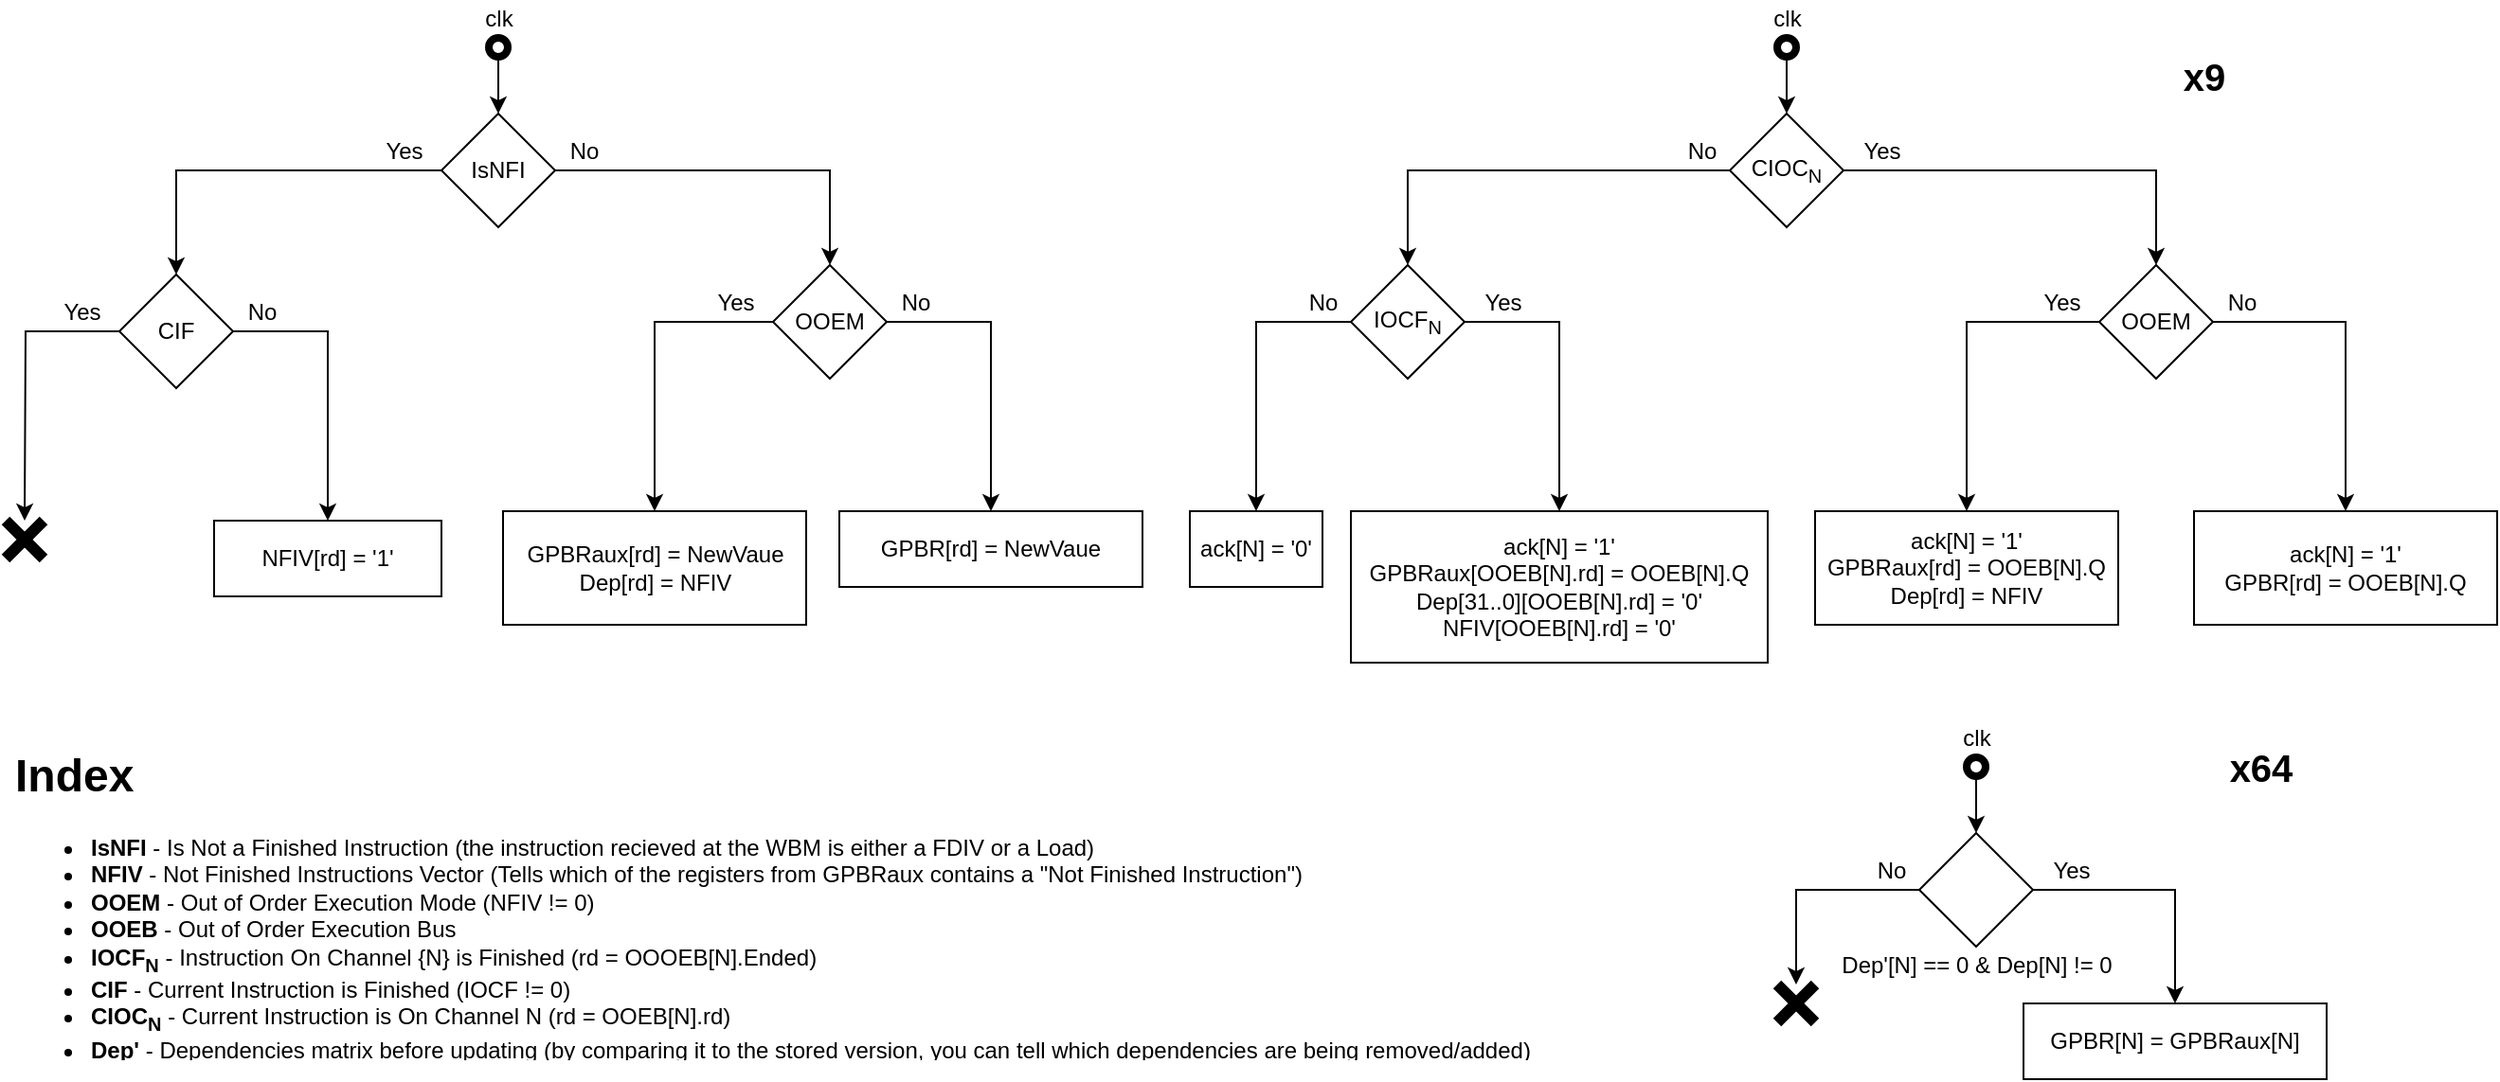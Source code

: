 <mxfile version="12.3.2" type="device" pages="1"><diagram id="M6PKqQrLk2gkcppF8Ytw" name="Page-1"><mxGraphModel dx="1113" dy="800" grid="1" gridSize="10" guides="1" tooltips="1" connect="1" arrows="1" fold="1" page="1" pageScale="1" pageWidth="4681" pageHeight="3300" math="0" shadow="0"><root><mxCell id="0"/><mxCell id="1" parent="0"/><mxCell id="xBqDqZ704QonJifRxaVN-2" value="NFIV[rd] = '1'" style="rounded=0;whiteSpace=wrap;html=1;" parent="1" vertex="1"><mxGeometry x="310" y="325" width="120" height="40" as="geometry"/></mxCell><mxCell id="xBqDqZ704QonJifRxaVN-3" value="GPBRaux[rd] = NewVaue&lt;br&gt;Dep[rd] = NFIV" style="rounded=0;whiteSpace=wrap;html=1;" parent="1" vertex="1"><mxGeometry x="462.5" y="320" width="160" height="60" as="geometry"/></mxCell><mxCell id="xBqDqZ704QonJifRxaVN-4" value="GPBR[rd] = NewVaue" style="rounded=0;whiteSpace=wrap;html=1;" parent="1" vertex="1"><mxGeometry x="640" y="320" width="160" height="40" as="geometry"/></mxCell><mxCell id="xBqDqZ704QonJifRxaVN-7" style="edgeStyle=orthogonalEdgeStyle;rounded=0;orthogonalLoop=1;jettySize=auto;html=1;exitX=0;exitY=0.5;exitDx=0;exitDy=0;entryX=0.5;entryY=0;entryDx=0;entryDy=0;" parent="1" source="xBqDqZ704QonJifRxaVN-5" target="xBqDqZ704QonJifRxaVN-6" edge="1"><mxGeometry relative="1" as="geometry"/></mxCell><mxCell id="xBqDqZ704QonJifRxaVN-9" style="edgeStyle=orthogonalEdgeStyle;rounded=0;orthogonalLoop=1;jettySize=auto;html=1;exitX=1;exitY=0.5;exitDx=0;exitDy=0;entryX=0.5;entryY=0;entryDx=0;entryDy=0;" parent="1" source="xBqDqZ704QonJifRxaVN-5" target="xBqDqZ704QonJifRxaVN-8" edge="1"><mxGeometry relative="1" as="geometry"/></mxCell><mxCell id="xBqDqZ704QonJifRxaVN-5" value="IsNFI" style="rhombus;whiteSpace=wrap;html=1;" parent="1" vertex="1"><mxGeometry x="430" y="110" width="60" height="60" as="geometry"/></mxCell><mxCell id="xBqDqZ704QonJifRxaVN-10" style="edgeStyle=orthogonalEdgeStyle;rounded=0;orthogonalLoop=1;jettySize=auto;html=1;exitX=1;exitY=0.5;exitDx=0;exitDy=0;entryX=0.5;entryY=0;entryDx=0;entryDy=0;" parent="1" source="xBqDqZ704QonJifRxaVN-6" target="xBqDqZ704QonJifRxaVN-2" edge="1"><mxGeometry relative="1" as="geometry"/></mxCell><mxCell id="xBqDqZ704QonJifRxaVN-20" style="edgeStyle=orthogonalEdgeStyle;rounded=0;orthogonalLoop=1;jettySize=auto;html=1;exitX=0;exitY=0.5;exitDx=0;exitDy=0;" parent="1" source="xBqDqZ704QonJifRxaVN-6" edge="1"><mxGeometry relative="1" as="geometry"><mxPoint x="210" y="325" as="targetPoint"/></mxGeometry></mxCell><mxCell id="xBqDqZ704QonJifRxaVN-6" value="CIF" style="rhombus;whiteSpace=wrap;html=1;" parent="1" vertex="1"><mxGeometry x="260" y="195" width="60" height="60" as="geometry"/></mxCell><mxCell id="xBqDqZ704QonJifRxaVN-11" style="edgeStyle=orthogonalEdgeStyle;rounded=0;orthogonalLoop=1;jettySize=auto;html=1;exitX=0;exitY=0.5;exitDx=0;exitDy=0;entryX=0.5;entryY=0;entryDx=0;entryDy=0;" parent="1" source="xBqDqZ704QonJifRxaVN-8" target="xBqDqZ704QonJifRxaVN-3" edge="1"><mxGeometry relative="1" as="geometry"/></mxCell><mxCell id="xBqDqZ704QonJifRxaVN-12" style="edgeStyle=orthogonalEdgeStyle;rounded=0;orthogonalLoop=1;jettySize=auto;html=1;exitX=1;exitY=0.5;exitDx=0;exitDy=0;entryX=0.5;entryY=0;entryDx=0;entryDy=0;" parent="1" source="xBqDqZ704QonJifRxaVN-8" target="xBqDqZ704QonJifRxaVN-4" edge="1"><mxGeometry relative="1" as="geometry"/></mxCell><mxCell id="xBqDqZ704QonJifRxaVN-8" value="OOEM" style="rhombus;whiteSpace=wrap;html=1;" parent="1" vertex="1"><mxGeometry x="605" y="190" width="60" height="60" as="geometry"/></mxCell><mxCell id="xBqDqZ704QonJifRxaVN-13" value="Yes" style="text;html=1;align=center;verticalAlign=middle;resizable=0;points=[];;autosize=1;" parent="1" vertex="1"><mxGeometry x="390" y="120" width="40" height="20" as="geometry"/></mxCell><mxCell id="xBqDqZ704QonJifRxaVN-14" value="No" style="text;html=1;align=center;verticalAlign=middle;resizable=0;points=[];;autosize=1;" parent="1" vertex="1"><mxGeometry x="490" y="120" width="30" height="20" as="geometry"/></mxCell><mxCell id="xBqDqZ704QonJifRxaVN-16" value="Yes" style="text;html=1;align=center;verticalAlign=middle;resizable=0;points=[];;autosize=1;" parent="1" vertex="1"><mxGeometry x="565" y="200" width="40" height="20" as="geometry"/></mxCell><mxCell id="xBqDqZ704QonJifRxaVN-17" value="No" style="text;html=1;align=center;verticalAlign=middle;resizable=0;points=[];;autosize=1;" parent="1" vertex="1"><mxGeometry x="665" y="200" width="30" height="20" as="geometry"/></mxCell><mxCell id="xBqDqZ704QonJifRxaVN-18" value="No" style="text;html=1;align=center;verticalAlign=middle;resizable=0;points=[];;autosize=1;" parent="1" vertex="1"><mxGeometry x="320" y="205" width="30" height="20" as="geometry"/></mxCell><mxCell id="xBqDqZ704QonJifRxaVN-19" value="Yes" style="text;html=1;align=center;verticalAlign=middle;resizable=0;points=[];;autosize=1;" parent="1" vertex="1"><mxGeometry x="220" y="205" width="40" height="20" as="geometry"/></mxCell><mxCell id="xBqDqZ704QonJifRxaVN-23" value="" style="group;rounded=1;arcSize=0;" parent="1" vertex="1" connectable="0"><mxGeometry x="200" y="325" width="20" height="20" as="geometry"/></mxCell><mxCell id="xBqDqZ704QonJifRxaVN-21" value="" style="endArrow=none;html=1;strokeWidth=6;" parent="xBqDqZ704QonJifRxaVN-23" edge="1"><mxGeometry width="50" height="50" relative="1" as="geometry"><mxPoint y="20" as="sourcePoint"/><mxPoint x="20" as="targetPoint"/></mxGeometry></mxCell><mxCell id="xBqDqZ704QonJifRxaVN-22" value="" style="endArrow=none;html=1;strokeWidth=6;" parent="xBqDqZ704QonJifRxaVN-23" edge="1"><mxGeometry width="50" height="50" relative="1" as="geometry"><mxPoint as="sourcePoint"/><mxPoint x="20" y="20" as="targetPoint"/></mxGeometry></mxCell><mxCell id="xBqDqZ704QonJifRxaVN-26" value="" style="edgeStyle=orthogonalEdgeStyle;rounded=0;orthogonalLoop=1;jettySize=auto;html=1;strokeWidth=1;" parent="1" source="xBqDqZ704QonJifRxaVN-24" target="xBqDqZ704QonJifRxaVN-5" edge="1"><mxGeometry relative="1" as="geometry"/></mxCell><mxCell id="xBqDqZ704QonJifRxaVN-24" value="" style="ellipse;whiteSpace=wrap;html=1;rounded=1;strokeWidth=4;" parent="1" vertex="1"><mxGeometry x="455" y="70" width="10" height="10" as="geometry"/></mxCell><mxCell id="xBqDqZ704QonJifRxaVN-27" value="clk" style="text;html=1;align=center;verticalAlign=middle;resizable=0;points=[];;autosize=1;" parent="1" vertex="1"><mxGeometry x="445" y="50" width="30" height="20" as="geometry"/></mxCell><mxCell id="xBqDqZ704QonJifRxaVN-28" value="ack[N] = '1'&lt;br&gt;GPBRaux[OOEB[N].rd] = OOEB[N].Q&lt;br&gt;Dep[31..0][OOEB[N].rd] = '0'&lt;br&gt;NFIV[OOEB[N].rd] = '0'" style="rounded=0;whiteSpace=wrap;html=1;" parent="1" vertex="1"><mxGeometry x="910" y="320" width="220" height="80" as="geometry"/></mxCell><mxCell id="xBqDqZ704QonJifRxaVN-29" value="ack[N] = '1'&lt;br&gt;GPBRaux[rd] = OOEB[N].Q&lt;br&gt;Dep[rd] = NFIV" style="rounded=0;whiteSpace=wrap;html=1;" parent="1" vertex="1"><mxGeometry x="1155" y="320" width="160" height="60" as="geometry"/></mxCell><mxCell id="xBqDqZ704QonJifRxaVN-30" value="ack[N] = '1'&lt;br&gt;GPBR[rd] = OOEB[N].Q" style="rounded=0;whiteSpace=wrap;html=1;" parent="1" vertex="1"><mxGeometry x="1355" y="320" width="160" height="60" as="geometry"/></mxCell><mxCell id="xBqDqZ704QonJifRxaVN-31" style="edgeStyle=orthogonalEdgeStyle;rounded=0;orthogonalLoop=1;jettySize=auto;html=1;exitX=0;exitY=0.5;exitDx=0;exitDy=0;entryX=0.5;entryY=0;entryDx=0;entryDy=0;" parent="1" source="xBqDqZ704QonJifRxaVN-33" target="xBqDqZ704QonJifRxaVN-36" edge="1"><mxGeometry relative="1" as="geometry"/></mxCell><mxCell id="xBqDqZ704QonJifRxaVN-32" style="edgeStyle=orthogonalEdgeStyle;rounded=0;orthogonalLoop=1;jettySize=auto;html=1;exitX=1;exitY=0.5;exitDx=0;exitDy=0;entryX=0.5;entryY=0;entryDx=0;entryDy=0;" parent="1" source="xBqDqZ704QonJifRxaVN-33" target="xBqDqZ704QonJifRxaVN-39" edge="1"><mxGeometry relative="1" as="geometry"/></mxCell><mxCell id="xBqDqZ704QonJifRxaVN-33" value="CIOC&lt;sub&gt;N&lt;/sub&gt;" style="rhombus;whiteSpace=wrap;html=1;" parent="1" vertex="1"><mxGeometry x="1110" y="110" width="60" height="60" as="geometry"/></mxCell><mxCell id="xBqDqZ704QonJifRxaVN-34" style="edgeStyle=orthogonalEdgeStyle;rounded=0;orthogonalLoop=1;jettySize=auto;html=1;exitX=1;exitY=0.5;exitDx=0;exitDy=0;entryX=0.5;entryY=0;entryDx=0;entryDy=0;" parent="1" source="xBqDqZ704QonJifRxaVN-36" target="xBqDqZ704QonJifRxaVN-28" edge="1"><mxGeometry relative="1" as="geometry"/></mxCell><mxCell id="xBqDqZ704QonJifRxaVN-35" style="edgeStyle=orthogonalEdgeStyle;rounded=0;orthogonalLoop=1;jettySize=auto;html=1;exitX=0;exitY=0.5;exitDx=0;exitDy=0;entryX=0.5;entryY=0;entryDx=0;entryDy=0;" parent="1" source="xBqDqZ704QonJifRxaVN-36" target="OUoOt6mdFzujF_RJEmGM-1" edge="1"><mxGeometry relative="1" as="geometry"><mxPoint x="860" y="320" as="targetPoint"/></mxGeometry></mxCell><mxCell id="xBqDqZ704QonJifRxaVN-36" value="IOCF&lt;sub&gt;N&lt;/sub&gt;" style="rhombus;whiteSpace=wrap;html=1;" parent="1" vertex="1"><mxGeometry x="910" y="190" width="60" height="60" as="geometry"/></mxCell><mxCell id="xBqDqZ704QonJifRxaVN-37" style="edgeStyle=orthogonalEdgeStyle;rounded=0;orthogonalLoop=1;jettySize=auto;html=1;exitX=0;exitY=0.5;exitDx=0;exitDy=0;entryX=0.5;entryY=0;entryDx=0;entryDy=0;" parent="1" source="xBqDqZ704QonJifRxaVN-39" target="xBqDqZ704QonJifRxaVN-29" edge="1"><mxGeometry relative="1" as="geometry"/></mxCell><mxCell id="xBqDqZ704QonJifRxaVN-38" style="edgeStyle=orthogonalEdgeStyle;rounded=0;orthogonalLoop=1;jettySize=auto;html=1;exitX=1;exitY=0.5;exitDx=0;exitDy=0;entryX=0.5;entryY=0;entryDx=0;entryDy=0;" parent="1" source="xBqDqZ704QonJifRxaVN-39" target="xBqDqZ704QonJifRxaVN-30" edge="1"><mxGeometry relative="1" as="geometry"/></mxCell><mxCell id="xBqDqZ704QonJifRxaVN-39" value="OOEM" style="rhombus;whiteSpace=wrap;html=1;" parent="1" vertex="1"><mxGeometry x="1305" y="190" width="60" height="60" as="geometry"/></mxCell><mxCell id="xBqDqZ704QonJifRxaVN-40" value="Yes" style="text;html=1;align=center;verticalAlign=middle;resizable=0;points=[];;autosize=1;" parent="1" vertex="1"><mxGeometry x="1170" y="120" width="40" height="20" as="geometry"/></mxCell><mxCell id="xBqDqZ704QonJifRxaVN-41" value="No" style="text;html=1;align=center;verticalAlign=middle;resizable=0;points=[];;autosize=1;" parent="1" vertex="1"><mxGeometry x="1080" y="120" width="30" height="20" as="geometry"/></mxCell><mxCell id="xBqDqZ704QonJifRxaVN-42" value="Yes" style="text;html=1;align=center;verticalAlign=middle;resizable=0;points=[];;autosize=1;" parent="1" vertex="1"><mxGeometry x="1265" y="200" width="40" height="20" as="geometry"/></mxCell><mxCell id="xBqDqZ704QonJifRxaVN-43" value="No" style="text;html=1;align=center;verticalAlign=middle;resizable=0;points=[];;autosize=1;" parent="1" vertex="1"><mxGeometry x="1365" y="200" width="30" height="20" as="geometry"/></mxCell><mxCell id="xBqDqZ704QonJifRxaVN-44" value="No" style="text;html=1;align=center;verticalAlign=middle;resizable=0;points=[];;autosize=1;" parent="1" vertex="1"><mxGeometry x="880" y="200" width="30" height="20" as="geometry"/></mxCell><mxCell id="xBqDqZ704QonJifRxaVN-45" value="Yes" style="text;html=1;align=center;verticalAlign=middle;resizable=0;points=[];;autosize=1;" parent="1" vertex="1"><mxGeometry x="970" y="200" width="40" height="20" as="geometry"/></mxCell><mxCell id="xBqDqZ704QonJifRxaVN-49" value="" style="edgeStyle=orthogonalEdgeStyle;rounded=0;orthogonalLoop=1;jettySize=auto;html=1;strokeWidth=1;" parent="1" source="xBqDqZ704QonJifRxaVN-50" target="xBqDqZ704QonJifRxaVN-33" edge="1"><mxGeometry relative="1" as="geometry"/></mxCell><mxCell id="xBqDqZ704QonJifRxaVN-50" value="" style="ellipse;whiteSpace=wrap;html=1;rounded=1;strokeWidth=4;" parent="1" vertex="1"><mxGeometry x="1135" y="70" width="10" height="10" as="geometry"/></mxCell><mxCell id="xBqDqZ704QonJifRxaVN-51" value="clk" style="text;html=1;align=center;verticalAlign=middle;resizable=0;points=[];;autosize=1;" parent="1" vertex="1"><mxGeometry x="1125" y="50" width="30" height="20" as="geometry"/></mxCell><mxCell id="xBqDqZ704QonJifRxaVN-52" value="&lt;font style=&quot;font-size: 20px&quot;&gt;x9&lt;/font&gt;" style="text;html=1;align=center;verticalAlign=middle;resizable=0;points=[];;autosize=1;fontStyle=1" parent="1" vertex="1"><mxGeometry x="1340" y="80" width="40" height="20" as="geometry"/></mxCell><mxCell id="xBqDqZ704QonJifRxaVN-53" value="&lt;h1&gt;Index&lt;/h1&gt;&lt;div&gt;&lt;ul&gt;&lt;li&gt;&lt;b&gt;IsNFI&lt;/b&gt; - Is Not a Finished Instruction (the instruction recieved at the WBM is either a FDIV or a Load)&lt;/li&gt;&lt;li&gt;&lt;b&gt;NFIV&lt;/b&gt; - Not Finished Instructions Vector (Tells which of the registers from GPBRaux contains a &quot;Not Finished Instruction&quot;)&lt;/li&gt;&lt;li&gt;&lt;b&gt;OOEM&lt;/b&gt;&lt;span&gt; - Out of Order Execution Mode (NFIV != 0)&lt;/span&gt;&lt;/li&gt;&lt;li&gt;&lt;span&gt;&lt;b&gt;OOEB &lt;/b&gt;- Out of Order Execution Bus&lt;/span&gt;&lt;/li&gt;&lt;li&gt;&lt;b&gt;IOCF&lt;sub&gt;N&lt;/sub&gt;&amp;nbsp;&lt;/b&gt;- Instruction On Channel {N} is Finished (rd = OOOEB[N].Ended)&lt;/li&gt;&lt;li&gt;&lt;b&gt;CIF&lt;/b&gt; - Current Instruction is Finished (IOCF != 0)&lt;/li&gt;&lt;li&gt;&lt;b&gt;CIOC&lt;sub&gt;N&lt;/sub&gt;&amp;nbsp;&lt;/b&gt;- Current Instruction is On Channel N (rd = OOEB[N].rd)&lt;/li&gt;&lt;li&gt;&lt;b&gt;Dep' &lt;/b&gt;- Dependencies matrix before updating (by comparing it to the stored version, you can tell which dependencies are being removed/added)&lt;/li&gt;&lt;/ul&gt;&lt;/div&gt;" style="text;html=1;strokeColor=none;fillColor=none;spacing=5;spacingTop=-20;whiteSpace=wrap;overflow=hidden;rounded=0;" parent="1" vertex="1"><mxGeometry x="200" y="440" width="830" height="170" as="geometry"/></mxCell><mxCell id="OUoOt6mdFzujF_RJEmGM-1" value="ack[N] = '0'" style="rounded=0;whiteSpace=wrap;html=1;" parent="1" vertex="1"><mxGeometry x="825" y="320" width="70" height="40" as="geometry"/></mxCell><mxCell id="9NNaANAiI0IGVKvpTf7X-2" value="GPBR[N] = GPBRaux[N]" style="rounded=0;whiteSpace=wrap;html=1;" vertex="1" parent="1"><mxGeometry x="1265" y="580" width="160" height="40" as="geometry"/></mxCell><mxCell id="9NNaANAiI0IGVKvpTf7X-4" style="edgeStyle=orthogonalEdgeStyle;rounded=0;orthogonalLoop=1;jettySize=auto;html=1;exitX=0;exitY=0.5;exitDx=0;exitDy=0;" edge="1" parent="1" source="9NNaANAiI0IGVKvpTf7X-6"><mxGeometry relative="1" as="geometry"><mxPoint x="1145" y="570" as="targetPoint"/><Array as="points"><mxPoint x="1145" y="520"/><mxPoint x="1145" y="570"/></Array></mxGeometry></mxCell><mxCell id="9NNaANAiI0IGVKvpTf7X-5" style="edgeStyle=orthogonalEdgeStyle;rounded=0;orthogonalLoop=1;jettySize=auto;html=1;exitX=1;exitY=0.5;exitDx=0;exitDy=0;entryX=0.5;entryY=0;entryDx=0;entryDy=0;" edge="1" parent="1" source="9NNaANAiI0IGVKvpTf7X-6" target="9NNaANAiI0IGVKvpTf7X-2"><mxGeometry relative="1" as="geometry"><mxPoint x="1345.143" y="569.857" as="targetPoint"/></mxGeometry></mxCell><mxCell id="9NNaANAiI0IGVKvpTf7X-6" value="" style="rhombus;whiteSpace=wrap;html=1;" vertex="1" parent="1"><mxGeometry x="1210" y="490" width="60" height="60" as="geometry"/></mxCell><mxCell id="9NNaANAiI0IGVKvpTf7X-13" value="Yes" style="text;html=1;align=center;verticalAlign=middle;resizable=0;points=[];;autosize=1;" vertex="1" parent="1"><mxGeometry x="1270" y="500" width="40" height="20" as="geometry"/></mxCell><mxCell id="9NNaANAiI0IGVKvpTf7X-14" value="No" style="text;html=1;align=center;verticalAlign=middle;resizable=0;points=[];;autosize=1;" vertex="1" parent="1"><mxGeometry x="1180" y="500" width="30" height="20" as="geometry"/></mxCell><mxCell id="9NNaANAiI0IGVKvpTf7X-19" value="" style="edgeStyle=orthogonalEdgeStyle;rounded=0;orthogonalLoop=1;jettySize=auto;html=1;strokeWidth=1;" edge="1" parent="1" source="9NNaANAiI0IGVKvpTf7X-20" target="9NNaANAiI0IGVKvpTf7X-6"><mxGeometry relative="1" as="geometry"/></mxCell><mxCell id="9NNaANAiI0IGVKvpTf7X-20" value="" style="ellipse;whiteSpace=wrap;html=1;rounded=1;strokeWidth=4;" vertex="1" parent="1"><mxGeometry x="1235" y="450" width="10" height="10" as="geometry"/></mxCell><mxCell id="9NNaANAiI0IGVKvpTf7X-21" value="clk" style="text;html=1;align=center;verticalAlign=middle;resizable=0;points=[];;autosize=1;" vertex="1" parent="1"><mxGeometry x="1225" y="430" width="30" height="20" as="geometry"/></mxCell><mxCell id="9NNaANAiI0IGVKvpTf7X-22" value="&lt;font style=&quot;font-size: 20px&quot;&gt;x64&lt;/font&gt;" style="text;html=1;align=center;verticalAlign=middle;resizable=0;points=[];;autosize=1;fontStyle=1" vertex="1" parent="1"><mxGeometry x="1365" y="445" width="50" height="20" as="geometry"/></mxCell><mxCell id="9NNaANAiI0IGVKvpTf7X-27" value="Dep'[N] == 0 &amp;amp; Dep[N] != 0" style="text;html=1;align=center;verticalAlign=middle;resizable=0;points=[];;autosize=1;" vertex="1" parent="1"><mxGeometry x="1160" y="550" width="160" height="20" as="geometry"/></mxCell><mxCell id="9NNaANAiI0IGVKvpTf7X-28" value="" style="group;rounded=1;arcSize=0;" vertex="1" connectable="0" parent="1"><mxGeometry x="1135" y="570" width="20" height="20" as="geometry"/></mxCell><mxCell id="9NNaANAiI0IGVKvpTf7X-29" value="" style="endArrow=none;html=1;strokeWidth=6;" edge="1" parent="9NNaANAiI0IGVKvpTf7X-28"><mxGeometry width="50" height="50" relative="1" as="geometry"><mxPoint y="20" as="sourcePoint"/><mxPoint x="20" as="targetPoint"/></mxGeometry></mxCell><mxCell id="9NNaANAiI0IGVKvpTf7X-30" value="" style="endArrow=none;html=1;strokeWidth=6;" edge="1" parent="9NNaANAiI0IGVKvpTf7X-28"><mxGeometry width="50" height="50" relative="1" as="geometry"><mxPoint as="sourcePoint"/><mxPoint x="20" y="20" as="targetPoint"/></mxGeometry></mxCell></root></mxGraphModel></diagram></mxfile>